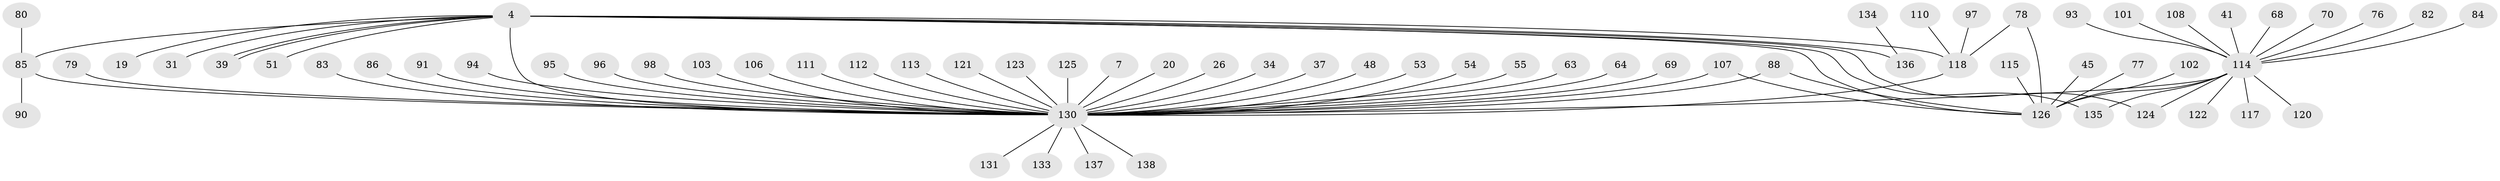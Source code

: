 // original degree distribution, {17: 0.014492753623188406, 28: 0.007246376811594203, 3: 0.13768115942028986, 25: 0.007246376811594203, 2: 0.2028985507246377, 4: 0.043478260869565216, 1: 0.5144927536231884, 5: 0.028985507246376812, 7: 0.007246376811594203, 6: 0.021739130434782608, 8: 0.014492753623188406}
// Generated by graph-tools (version 1.1) at 2025/48/03/09/25 04:48:03]
// undirected, 69 vertices, 77 edges
graph export_dot {
graph [start="1"]
  node [color=gray90,style=filled];
  4;
  7;
  19;
  20;
  26;
  31;
  34;
  37;
  39;
  41;
  45;
  48;
  51;
  53;
  54;
  55;
  63;
  64;
  68;
  69;
  70;
  76;
  77;
  78;
  79 [super="+58"];
  80;
  82 [super="+73"];
  83;
  84;
  85 [super="+10+49"];
  86;
  88 [super="+52"];
  90;
  91;
  93 [super="+74"];
  94 [super="+22"];
  95;
  96;
  97 [super="+87"];
  98;
  101;
  102;
  103;
  106;
  107 [super="+104"];
  108;
  110;
  111;
  112;
  113 [super="+92+100"];
  114 [super="+12+59+24"];
  115;
  117;
  118 [super="+28+89+66"];
  120;
  121 [super="+57"];
  122;
  123;
  124;
  125;
  126 [super="+23+71+11+38"];
  130 [super="+36+44+128+29+75+105+127"];
  131 [super="+9"];
  133 [super="+14"];
  134 [super="+132"];
  135 [super="+56+119+60"];
  136 [super="+99+116"];
  137;
  138 [super="+129"];
  4 -- 19;
  4 -- 31;
  4 -- 39;
  4 -- 39;
  4 -- 51;
  4 -- 85 [weight=2];
  4 -- 118 [weight=2];
  4 -- 124;
  4 -- 135 [weight=2];
  4 -- 126 [weight=4];
  4 -- 130 [weight=5];
  4 -- 136 [weight=2];
  7 -- 130;
  20 -- 130;
  26 -- 130;
  34 -- 130;
  37 -- 130;
  41 -- 114;
  45 -- 126;
  48 -- 130 [weight=2];
  53 -- 130;
  54 -- 130;
  55 -- 130;
  63 -- 130;
  64 -- 130;
  68 -- 114;
  69 -- 130;
  70 -- 114;
  76 -- 114;
  77 -- 126;
  78 -- 118;
  78 -- 126;
  79 -- 130;
  80 -- 85;
  82 -- 114;
  83 -- 130;
  84 -- 114;
  85 -- 90;
  85 -- 130 [weight=4];
  86 -- 130;
  88 -- 130;
  88 -- 126;
  91 -- 130;
  93 -- 114;
  94 -- 130;
  95 -- 130;
  96 -- 130;
  97 -- 118;
  98 -- 130;
  101 -- 114;
  102 -- 126;
  103 -- 130;
  106 -- 130;
  107 -- 126;
  107 -- 130;
  108 -- 114;
  110 -- 118;
  111 -- 130;
  112 -- 130;
  113 -- 130;
  114 -- 130 [weight=6];
  114 -- 126 [weight=4];
  114 -- 135 [weight=2];
  114 -- 117;
  114 -- 120;
  114 -- 122;
  114 -- 124;
  115 -- 126;
  118 -- 130 [weight=3];
  121 -- 130;
  123 -- 130;
  125 -- 130;
  130 -- 137;
  130 -- 131;
  130 -- 133;
  130 -- 138;
  134 -- 136;
}
